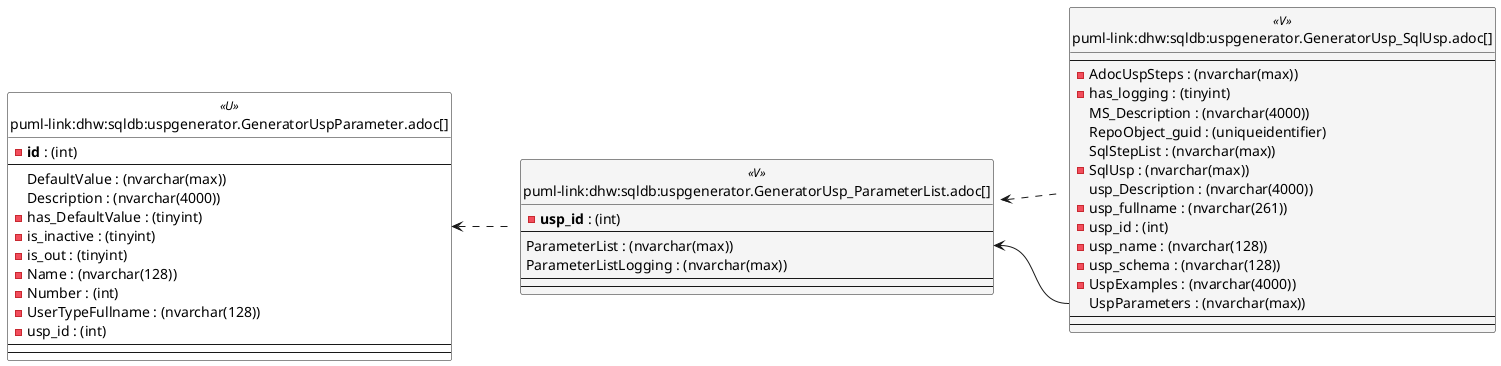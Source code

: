 @startuml
left to right direction
'top to bottom direction
hide circle
'avoide "." issues:
set namespaceSeparator none


skinparam class {
  BackgroundColor White
  BackgroundColor<<FN>> Yellow
  BackgroundColor<<FS>> Yellow
  BackgroundColor<<FT>> LightGray
  BackgroundColor<<IF>> Yellow
  BackgroundColor<<IS>> Yellow
  BackgroundColor<<P>> Aqua
  BackgroundColor<<PC>> Aqua
  BackgroundColor<<SN>> Yellow
  BackgroundColor<<SO>> SlateBlue
  BackgroundColor<<TF>> LightGray
  BackgroundColor<<TR>> Tomato
  BackgroundColor<<U>> White
  BackgroundColor<<V>> WhiteSmoke
  BackgroundColor<<X>> Aqua
  BackgroundColor<<external>> AliceBlue
}


entity "puml-link:dhw:sqldb:uspgenerator.GeneratorUsp_ParameterList.adoc[]" as uspgenerator.GeneratorUsp_ParameterList << V >> {
  - **usp_id** : (int)
  --
  ParameterList : (nvarchar(max))
  ParameterListLogging : (nvarchar(max))
  --
  --
}

entity "puml-link:dhw:sqldb:uspgenerator.GeneratorUsp_SqlUsp.adoc[]" as uspgenerator.GeneratorUsp_SqlUsp << V >> {
  --
  - AdocUspSteps : (nvarchar(max))
  - has_logging : (tinyint)
  MS_Description : (nvarchar(4000))
  RepoObject_guid : (uniqueidentifier)
  SqlStepList : (nvarchar(max))
  - SqlUsp : (nvarchar(max))
  usp_Description : (nvarchar(4000))
  - usp_fullname : (nvarchar(261))
  - usp_id : (int)
  - usp_name : (nvarchar(128))
  - usp_schema : (nvarchar(128))
  - UspExamples : (nvarchar(4000))
  UspParameters : (nvarchar(max))
  --
  --
}

entity "puml-link:dhw:sqldb:uspgenerator.GeneratorUspParameter.adoc[]" as uspgenerator.GeneratorUspParameter << U >> {
  - **id** : (int)
  --
  DefaultValue : (nvarchar(max))
  Description : (nvarchar(4000))
  - has_DefaultValue : (tinyint)
  - is_inactive : (tinyint)
  - is_out : (tinyint)
  - Name : (nvarchar(128))
  - Number : (int)
  - UserTypeFullname : (nvarchar(128))
  - usp_id : (int)
  --
  --
}

uspgenerator.GeneratorUsp_ParameterList <.. uspgenerator.GeneratorUsp_SqlUsp
uspgenerator.GeneratorUspParameter <.. uspgenerator.GeneratorUsp_ParameterList
"uspgenerator.GeneratorUsp_ParameterList::ParameterList" <-- "uspgenerator.GeneratorUsp_SqlUsp::UspParameters"
@enduml

